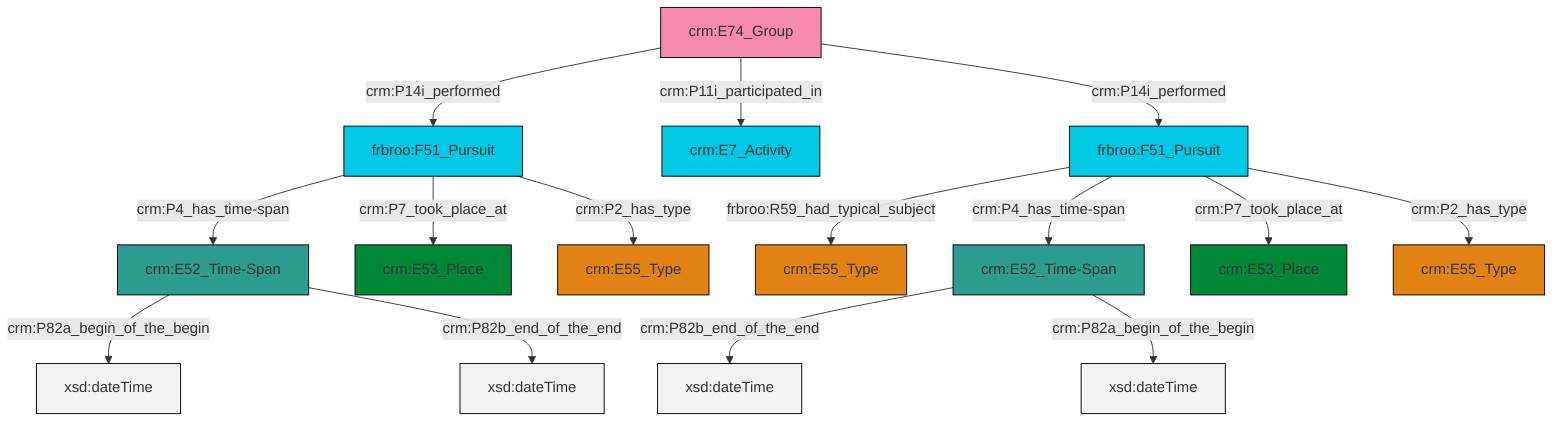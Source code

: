 graph TD
classDef Literal fill:#f2f2f2,stroke:#000000;
classDef CRM_Entity fill:#FFFFFF,stroke:#000000;
classDef Temporal_Entity fill:#00C9E6, stroke:#000000;
classDef Type fill:#E18312, stroke:#000000;
classDef Time-Span fill:#2C9C91, stroke:#000000;
classDef Appellation fill:#FFEB7F, stroke:#000000;
classDef Place fill:#008836, stroke:#000000;
classDef Persistent_Item fill:#B266B2, stroke:#000000;
classDef Conceptual_Object fill:#FFD700, stroke:#000000;
classDef Physical_Thing fill:#D2B48C, stroke:#000000;
classDef Actor fill:#f58aad, stroke:#000000;
classDef PC_Classes fill:#4ce600, stroke:#000000;
classDef Multi fill:#cccccc,stroke:#000000;

0["frbroo:F51_Pursuit"]:::Temporal_Entity -->|frbroo:R59_had_typical_subject| 1["crm:E55_Type"]:::Type
4["crm:E52_Time-Span"]:::Time-Span -->|crm:P82a_begin_of_the_begin| 5[xsd:dateTime]:::Literal
6["crm:E74_Group"]:::Actor -->|crm:P14i_performed| 7["frbroo:F51_Pursuit"]:::Temporal_Entity
0["frbroo:F51_Pursuit"]:::Temporal_Entity -->|crm:P4_has_time-span| 2["crm:E52_Time-Span"]:::Time-Span
6["crm:E74_Group"]:::Actor -->|crm:P11i_participated_in| 8["crm:E7_Activity"]:::Temporal_Entity
4["crm:E52_Time-Span"]:::Time-Span -->|crm:P82b_end_of_the_end| 10[xsd:dateTime]:::Literal
2["crm:E52_Time-Span"]:::Time-Span -->|crm:P82b_end_of_the_end| 12[xsd:dateTime]:::Literal
6["crm:E74_Group"]:::Actor -->|crm:P14i_performed| 0["frbroo:F51_Pursuit"]:::Temporal_Entity
7["frbroo:F51_Pursuit"]:::Temporal_Entity -->|crm:P4_has_time-span| 4["crm:E52_Time-Span"]:::Time-Span
2["crm:E52_Time-Span"]:::Time-Span -->|crm:P82a_begin_of_the_begin| 20[xsd:dateTime]:::Literal
0["frbroo:F51_Pursuit"]:::Temporal_Entity -->|crm:P7_took_place_at| 16["crm:E53_Place"]:::Place
7["frbroo:F51_Pursuit"]:::Temporal_Entity -->|crm:P7_took_place_at| 14["crm:E53_Place"]:::Place
0["frbroo:F51_Pursuit"]:::Temporal_Entity -->|crm:P2_has_type| 18["crm:E55_Type"]:::Type
7["frbroo:F51_Pursuit"]:::Temporal_Entity -->|crm:P2_has_type| 22["crm:E55_Type"]:::Type